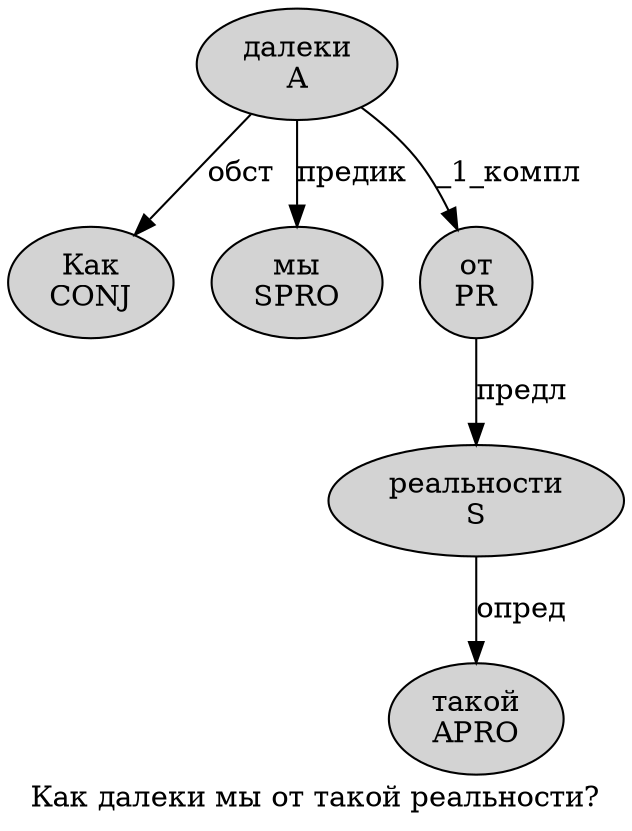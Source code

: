 digraph SENTENCE_4024 {
	graph [label="Как далеки мы от такой реальности?"]
	node [style=filled]
		0 [label="Как
CONJ" color="" fillcolor=lightgray penwidth=1 shape=ellipse]
		1 [label="далеки
A" color="" fillcolor=lightgray penwidth=1 shape=ellipse]
		2 [label="мы
SPRO" color="" fillcolor=lightgray penwidth=1 shape=ellipse]
		3 [label="от
PR" color="" fillcolor=lightgray penwidth=1 shape=ellipse]
		4 [label="такой
APRO" color="" fillcolor=lightgray penwidth=1 shape=ellipse]
		5 [label="реальности
S" color="" fillcolor=lightgray penwidth=1 shape=ellipse]
			3 -> 5 [label="предл"]
			5 -> 4 [label="опред"]
			1 -> 0 [label="обст"]
			1 -> 2 [label="предик"]
			1 -> 3 [label="_1_компл"]
}